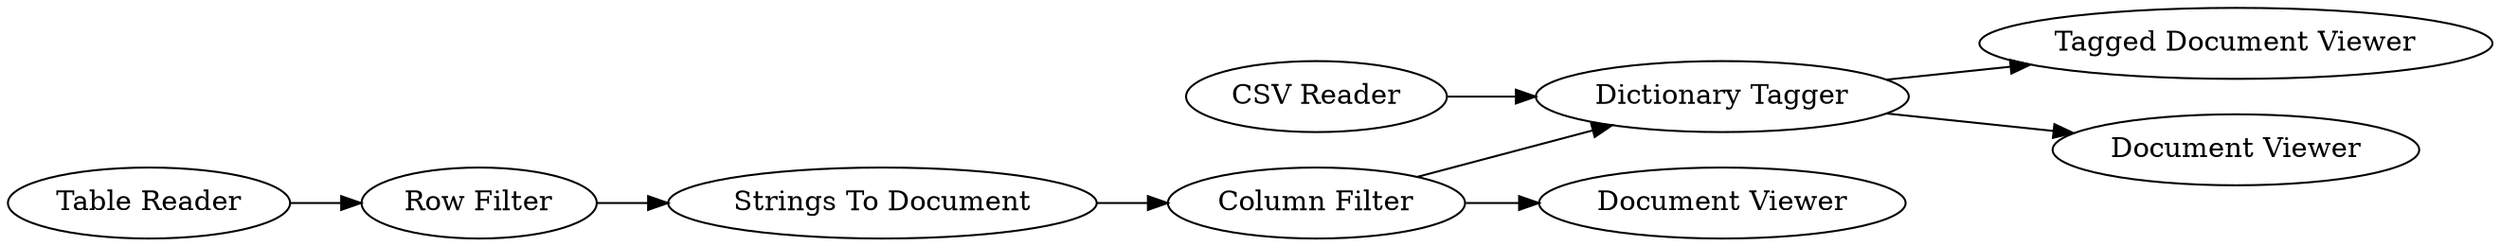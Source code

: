 digraph {
	307 -> 303
	304 -> 307
	20 -> 23
	22 -> 307
	305 -> 20
	23 -> 22
	307 -> 301
	22 -> 300
	20 [label="Row Filter"]
	22 [label="Column Filter"]
	307 [label="Dictionary Tagger"]
	23 [label="Strings To Document"]
	304 [label="CSV Reader"]
	303 [label="Tagged Document Viewer"]
	300 [label="Document Viewer"]
	305 [label="Table Reader"]
	301 [label="Document Viewer"]
	rankdir=LR
}
